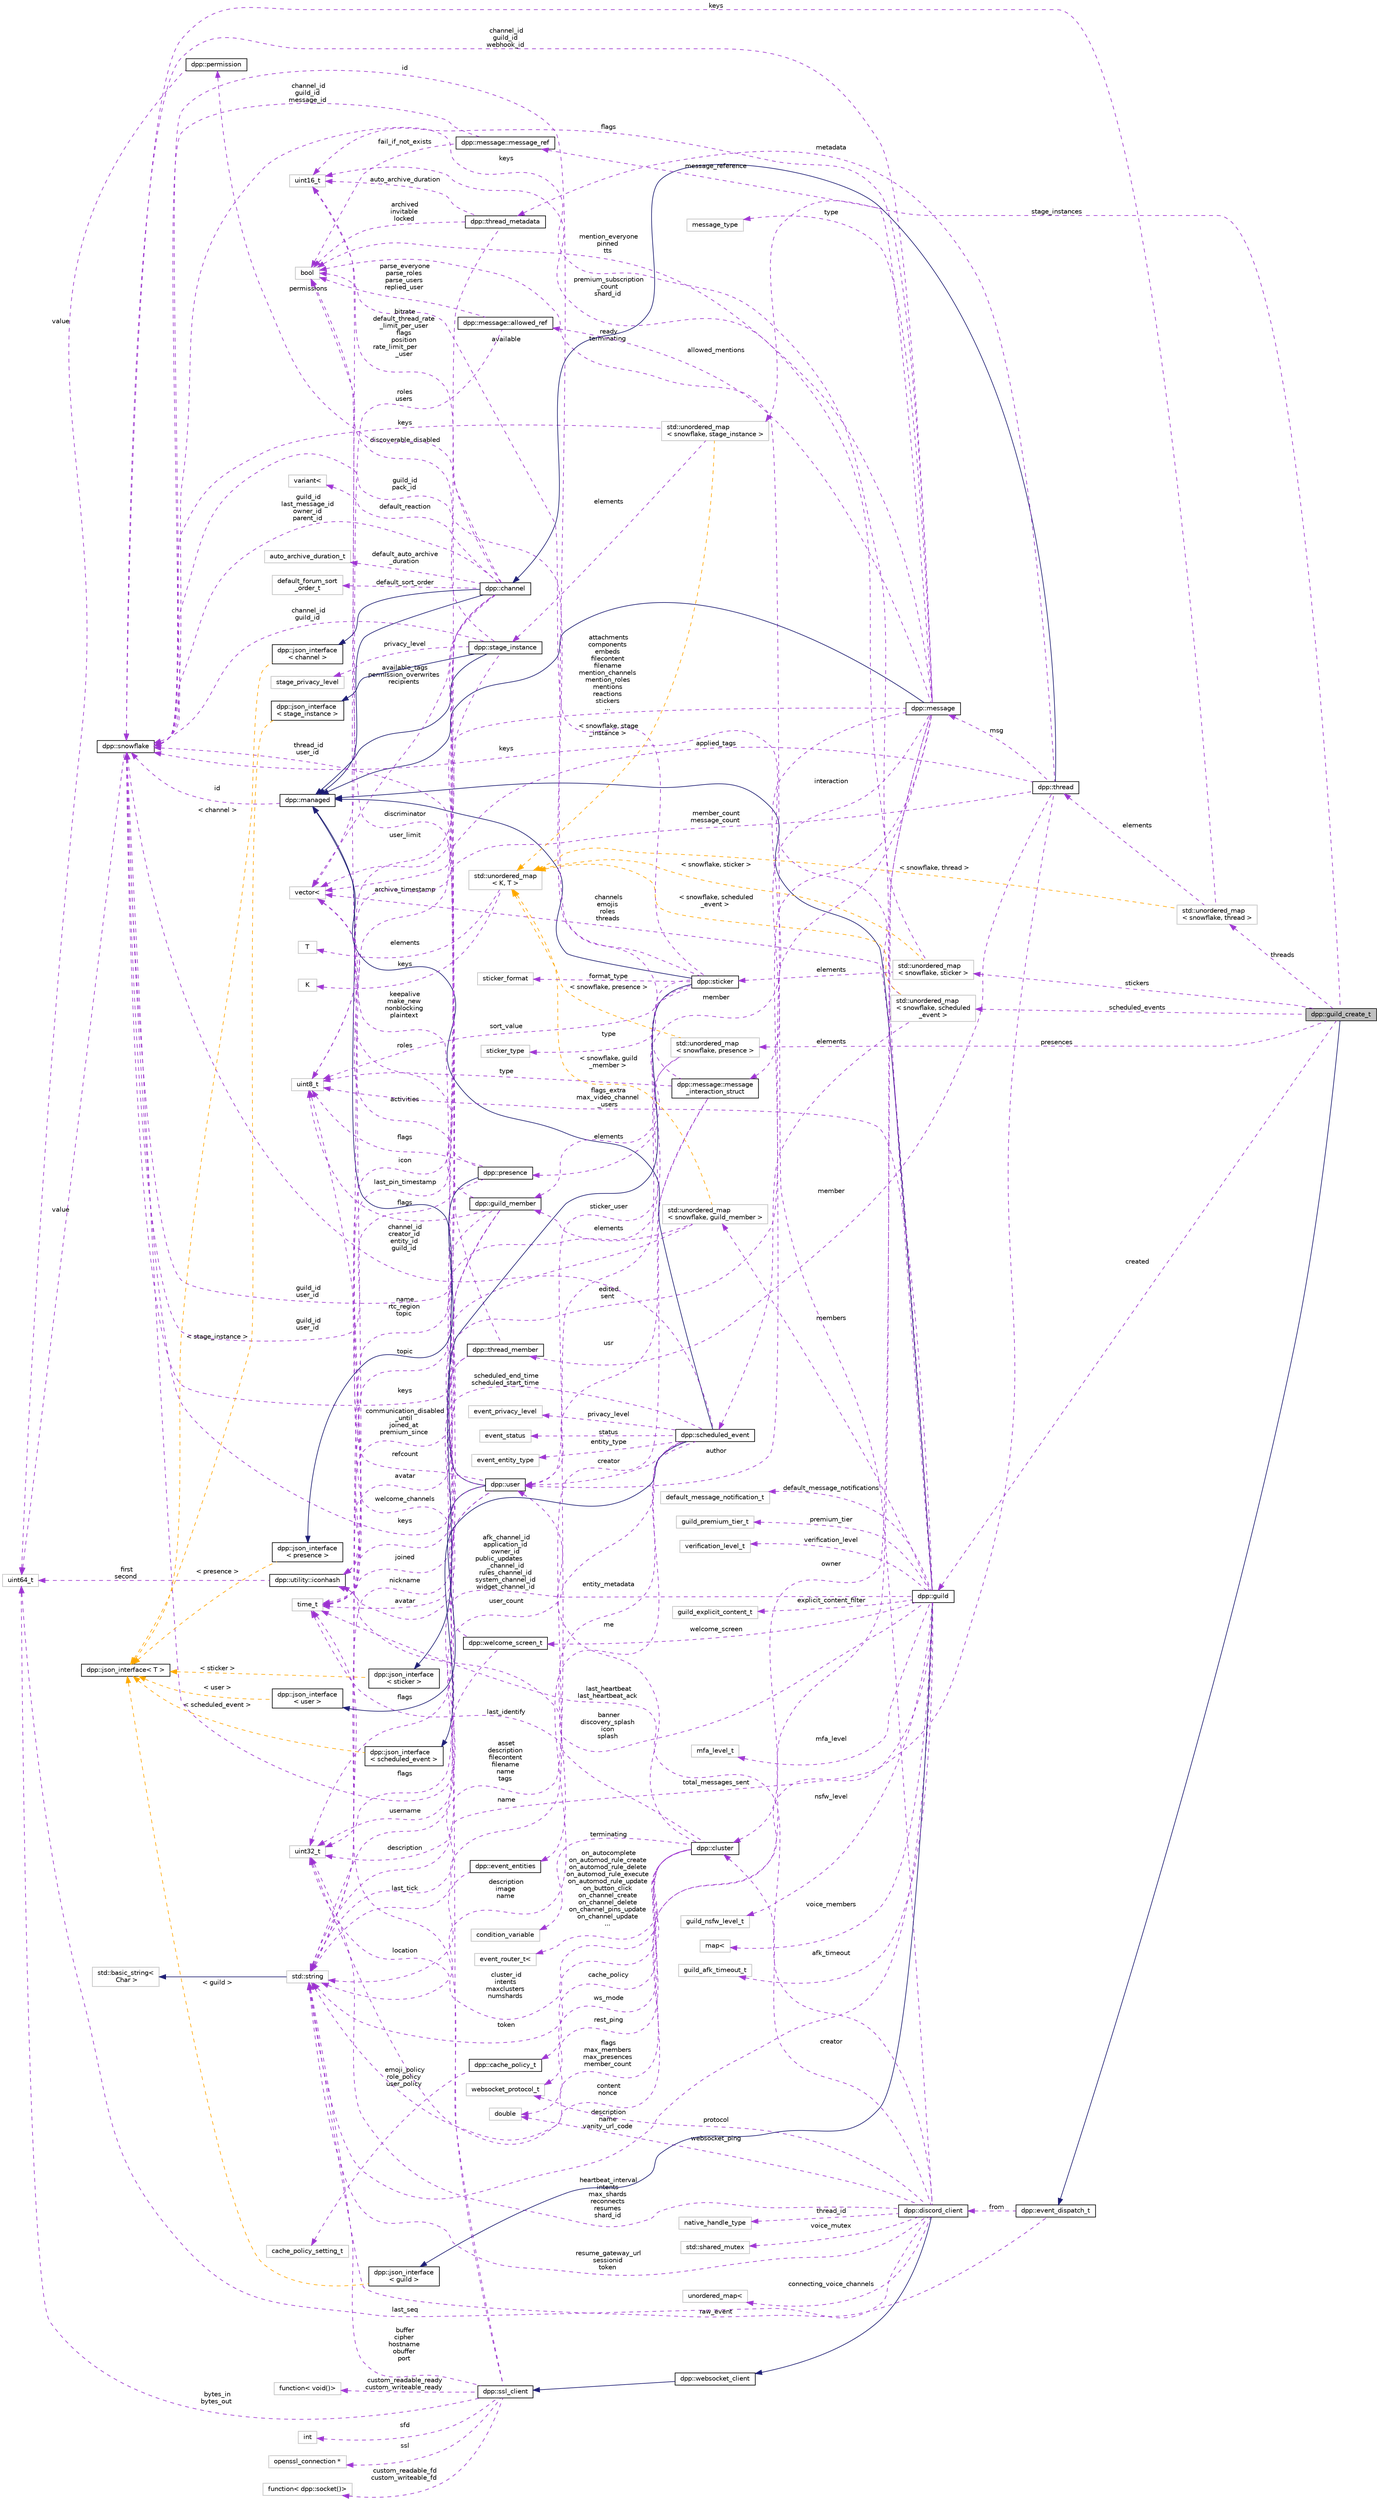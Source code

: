 digraph "dpp::guild_create_t"
{
 // INTERACTIVE_SVG=YES
 // LATEX_PDF_SIZE
  bgcolor="transparent";
  edge [fontname="Helvetica",fontsize="10",labelfontname="Helvetica",labelfontsize="10"];
  node [fontname="Helvetica",fontsize="10",shape=record];
  rankdir="LR";
  Node1 [label="dpp::guild_create_t",height=0.2,width=0.4,color="black", fillcolor="grey75", style="filled", fontcolor="black",tooltip="Create guild."];
  Node2 -> Node1 [dir="back",color="midnightblue",fontsize="10",style="solid",fontname="Helvetica"];
  Node2 [label="dpp::event_dispatch_t",height=0.2,width=0.4,color="black",URL="$structdpp_1_1event__dispatch__t.html",tooltip="Base event parameter struct. Each event you receive from the library will have its parameter derived ..."];
  Node3 -> Node2 [dir="back",color="darkorchid3",fontsize="10",style="dashed",label=" raw_event" ,fontname="Helvetica"];
  Node3 [label="std::string",height=0.2,width=0.4,color="grey75",tooltip=" "];
  Node4 -> Node3 [dir="back",color="midnightblue",fontsize="10",style="solid",fontname="Helvetica"];
  Node4 [label="std::basic_string\<\l Char \>",height=0.2,width=0.4,color="grey75",tooltip=" "];
  Node5 -> Node2 [dir="back",color="darkorchid3",fontsize="10",style="dashed",label=" from" ,fontname="Helvetica"];
  Node5 [label="dpp::discord_client",height=0.2,width=0.4,color="black",URL="$classdpp_1_1discord__client.html",tooltip="Implements a discord client. Each discord_client connects to one shard and derives from a websocket c..."];
  Node6 -> Node5 [dir="back",color="midnightblue",fontsize="10",style="solid",fontname="Helvetica"];
  Node6 [label="dpp::websocket_client",height=0.2,width=0.4,color="black",URL="$classdpp_1_1websocket__client.html",tooltip="Implements a websocket client based on the SSL client."];
  Node7 -> Node6 [dir="back",color="midnightblue",fontsize="10",style="solid",fontname="Helvetica"];
  Node7 [label="dpp::ssl_client",height=0.2,width=0.4,color="black",URL="$classdpp_1_1ssl__client.html",tooltip="Implements a simple non-blocking SSL stream client."];
  Node3 -> Node7 [dir="back",color="darkorchid3",fontsize="10",style="dashed",label=" buffer\ncipher\nhostname\nobuffer\nport" ,fontname="Helvetica"];
  Node8 -> Node7 [dir="back",color="darkorchid3",fontsize="10",style="dashed",label=" keepalive\nmake_new\nnonblocking\nplaintext" ,fontname="Helvetica"];
  Node8 [label="bool",height=0.2,width=0.4,color="grey75",tooltip=" "];
  Node9 -> Node7 [dir="back",color="darkorchid3",fontsize="10",style="dashed",label=" sfd" ,fontname="Helvetica"];
  Node9 [label="int",height=0.2,width=0.4,color="grey75",tooltip=" "];
  Node10 -> Node7 [dir="back",color="darkorchid3",fontsize="10",style="dashed",label=" ssl" ,fontname="Helvetica"];
  Node10 [label="openssl_connection *",height=0.2,width=0.4,color="grey75",tooltip=" "];
  Node11 -> Node7 [dir="back",color="darkorchid3",fontsize="10",style="dashed",label=" last_tick" ,fontname="Helvetica"];
  Node11 [label="time_t",height=0.2,width=0.4,color="grey75",tooltip=" "];
  Node12 -> Node7 [dir="back",color="darkorchid3",fontsize="10",style="dashed",label=" bytes_in\nbytes_out" ,fontname="Helvetica"];
  Node12 [label="uint64_t",height=0.2,width=0.4,color="grey75",tooltip=" "];
  Node13 -> Node7 [dir="back",color="darkorchid3",fontsize="10",style="dashed",label=" custom_readable_fd\ncustom_writeable_fd" ,fontname="Helvetica"];
  Node13 [label="function\< dpp::socket()\>",height=0.2,width=0.4,color="grey75",tooltip=" "];
  Node14 -> Node7 [dir="back",color="darkorchid3",fontsize="10",style="dashed",label=" custom_readable_ready\ncustom_writeable_ready" ,fontname="Helvetica"];
  Node14 [label="function\< void()\>",height=0.2,width=0.4,color="grey75",tooltip=" "];
  Node8 -> Node5 [dir="back",color="darkorchid3",fontsize="10",style="dashed",label=" ready\nterminating" ,fontname="Helvetica"];
  Node15 -> Node5 [dir="back",color="darkorchid3",fontsize="10",style="dashed",label=" creator" ,fontname="Helvetica"];
  Node15 [label="dpp::cluster",height=0.2,width=0.4,color="black",URL="$classdpp_1_1cluster.html",tooltip="The cluster class represents a group of shards and a command queue for sending and receiving commands..."];
  Node3 -> Node15 [dir="back",color="darkorchid3",fontsize="10",style="dashed",label=" token" ,fontname="Helvetica"];
  Node11 -> Node15 [dir="back",color="darkorchid3",fontsize="10",style="dashed",label=" last_identify" ,fontname="Helvetica"];
  Node16 -> Node15 [dir="back",color="darkorchid3",fontsize="10",style="dashed",label=" cluster_id\nintents\nmaxclusters\nnumshards" ,fontname="Helvetica"];
  Node16 [label="uint32_t",height=0.2,width=0.4,color="grey75",tooltip=" "];
  Node17 -> Node15 [dir="back",color="darkorchid3",fontsize="10",style="dashed",label=" rest_ping" ,fontname="Helvetica"];
  Node17 [label="double",height=0.2,width=0.4,color="grey75",tooltip=" "];
  Node18 -> Node15 [dir="back",color="darkorchid3",fontsize="10",style="dashed",label=" me" ,fontname="Helvetica"];
  Node18 [label="dpp::user",height=0.2,width=0.4,color="black",URL="$classdpp_1_1user.html",tooltip="Represents a user on discord. May or may not be a member of a dpp::guild."];
  Node19 -> Node18 [dir="back",color="midnightblue",fontsize="10",style="solid",fontname="Helvetica"];
  Node19 [label="dpp::managed",height=0.2,width=0.4,color="black",URL="$classdpp_1_1managed.html",tooltip="The managed class is the base class for various types that can be stored in a cache that are identifi..."];
  Node20 -> Node19 [dir="back",color="darkorchid3",fontsize="10",style="dashed",label=" id" ,fontname="Helvetica"];
  Node20 [label="dpp::snowflake",height=0.2,width=0.4,color="black",URL="$classdpp_1_1snowflake.html",tooltip="A container for a 64 bit unsigned value representing many things on discord. This value is known in d..."];
  Node12 -> Node20 [dir="back",color="darkorchid3",fontsize="10",style="dashed",label=" value" ,fontname="Helvetica"];
  Node21 -> Node18 [dir="back",color="midnightblue",fontsize="10",style="solid",fontname="Helvetica"];
  Node21 [label="dpp::json_interface\l\< user \>",height=0.2,width=0.4,color="black",URL="$structdpp_1_1json__interface.html",tooltip=" "];
  Node22 -> Node21 [dir="back",color="orange",fontsize="10",style="dashed",label=" \< user \>" ,fontname="Helvetica"];
  Node22 [label="dpp::json_interface\< T \>",height=0.2,width=0.4,color="black",URL="$structdpp_1_1json__interface.html",tooltip="Represents an interface for an object that can optionally implement functions for converting to and f..."];
  Node3 -> Node18 [dir="back",color="darkorchid3",fontsize="10",style="dashed",label=" username" ,fontname="Helvetica"];
  Node23 -> Node18 [dir="back",color="darkorchid3",fontsize="10",style="dashed",label=" avatar" ,fontname="Helvetica"];
  Node23 [label="dpp::utility::iconhash",height=0.2,width=0.4,color="black",URL="$structdpp_1_1utility_1_1iconhash.html",tooltip="Store a 128 bit icon hash (profile picture, server icon etc) as a 128 bit binary value made of two ui..."];
  Node12 -> Node23 [dir="back",color="darkorchid3",fontsize="10",style="dashed",label=" first\nsecond" ,fontname="Helvetica"];
  Node16 -> Node18 [dir="back",color="darkorchid3",fontsize="10",style="dashed",label=" flags" ,fontname="Helvetica"];
  Node24 -> Node18 [dir="back",color="darkorchid3",fontsize="10",style="dashed",label=" discriminator" ,fontname="Helvetica"];
  Node24 [label="uint16_t",height=0.2,width=0.4,color="grey75",tooltip=" "];
  Node25 -> Node18 [dir="back",color="darkorchid3",fontsize="10",style="dashed",label=" refcount" ,fontname="Helvetica"];
  Node25 [label="uint8_t",height=0.2,width=0.4,color="grey75",tooltip=" "];
  Node26 -> Node15 [dir="back",color="darkorchid3",fontsize="10",style="dashed",label=" cache_policy" ,fontname="Helvetica"];
  Node26 [label="dpp::cache_policy_t",height=0.2,width=0.4,color="black",URL="$structdpp_1_1cache__policy__t.html",tooltip="Represents the caching policy of the cluster."];
  Node27 -> Node26 [dir="back",color="darkorchid3",fontsize="10",style="dashed",label=" emoji_policy\nrole_policy\nuser_policy" ,fontname="Helvetica"];
  Node27 [label="cache_policy_setting_t",height=0.2,width=0.4,color="grey75",tooltip=" "];
  Node28 -> Node15 [dir="back",color="darkorchid3",fontsize="10",style="dashed",label=" ws_mode" ,fontname="Helvetica"];
  Node28 [label="websocket_protocol_t",height=0.2,width=0.4,color="grey75",tooltip=" "];
  Node29 -> Node15 [dir="back",color="darkorchid3",fontsize="10",style="dashed",label=" terminating" ,fontname="Helvetica"];
  Node29 [label="condition_variable",height=0.2,width=0.4,color="grey75",tooltip=" "];
  Node30 -> Node15 [dir="back",color="darkorchid3",fontsize="10",style="dashed",label=" on_autocomplete\non_automod_rule_create\non_automod_rule_delete\non_automod_rule_execute\non_automod_rule_update\non_button_click\non_channel_create\non_channel_delete\non_channel_pins_update\non_channel_update\n..." ,fontname="Helvetica"];
  Node30 [label="event_router_t\<",height=0.2,width=0.4,color="grey75",tooltip=" "];
  Node16 -> Node5 [dir="back",color="darkorchid3",fontsize="10",style="dashed",label=" heartbeat_interval\nintents\nmax_shards\nreconnects\nresumes\nshard_id" ,fontname="Helvetica"];
  Node11 -> Node5 [dir="back",color="darkorchid3",fontsize="10",style="dashed",label=" last_heartbeat\nlast_heartbeat_ack" ,fontname="Helvetica"];
  Node31 -> Node5 [dir="back",color="darkorchid3",fontsize="10",style="dashed",label=" thread_id" ,fontname="Helvetica"];
  Node31 [label="native_handle_type",height=0.2,width=0.4,color="grey75",tooltip=" "];
  Node12 -> Node5 [dir="back",color="darkorchid3",fontsize="10",style="dashed",label=" last_seq" ,fontname="Helvetica"];
  Node3 -> Node5 [dir="back",color="darkorchid3",fontsize="10",style="dashed",label=" resume_gateway_url\nsessionid\ntoken" ,fontname="Helvetica"];
  Node32 -> Node5 [dir="back",color="darkorchid3",fontsize="10",style="dashed",label=" voice_mutex" ,fontname="Helvetica"];
  Node32 [label="std::shared_mutex",height=0.2,width=0.4,color="grey75",tooltip=" "];
  Node17 -> Node5 [dir="back",color="darkorchid3",fontsize="10",style="dashed",label=" websocket_ping" ,fontname="Helvetica"];
  Node28 -> Node5 [dir="back",color="darkorchid3",fontsize="10",style="dashed",label=" protocol" ,fontname="Helvetica"];
  Node33 -> Node5 [dir="back",color="darkorchid3",fontsize="10",style="dashed",label=" connecting_voice_channels" ,fontname="Helvetica"];
  Node33 [label="unordered_map\<",height=0.2,width=0.4,color="grey75",tooltip=" "];
  Node34 -> Node1 [dir="back",color="darkorchid3",fontsize="10",style="dashed",label=" created" ,fontname="Helvetica"];
  Node34 [label="dpp::guild",height=0.2,width=0.4,color="black",URL="$classdpp_1_1guild.html",tooltip="Represents a guild on Discord (AKA a server)"];
  Node19 -> Node34 [dir="back",color="midnightblue",fontsize="10",style="solid",fontname="Helvetica"];
  Node35 -> Node34 [dir="back",color="midnightblue",fontsize="10",style="solid",fontname="Helvetica"];
  Node35 [label="dpp::json_interface\l\< guild \>",height=0.2,width=0.4,color="black",URL="$structdpp_1_1json__interface.html",tooltip=" "];
  Node22 -> Node35 [dir="back",color="orange",fontsize="10",style="dashed",label=" \< guild \>" ,fontname="Helvetica"];
  Node3 -> Node34 [dir="back",color="darkorchid3",fontsize="10",style="dashed",label=" description\nname\nvanity_url_code" ,fontname="Helvetica"];
  Node36 -> Node34 [dir="back",color="darkorchid3",fontsize="10",style="dashed",label=" channels\nemojis\nroles\nthreads" ,fontname="Helvetica"];
  Node36 [label="vector\<",height=0.2,width=0.4,color="grey75",tooltip=" "];
  Node37 -> Node34 [dir="back",color="darkorchid3",fontsize="10",style="dashed",label=" voice_members" ,fontname="Helvetica"];
  Node37 [label="map\<",height=0.2,width=0.4,color="grey75",tooltip=" "];
  Node38 -> Node34 [dir="back",color="darkorchid3",fontsize="10",style="dashed",label=" members" ,fontname="Helvetica"];
  Node38 [label="std::unordered_map\l\< snowflake, guild_member \>",height=0.2,width=0.4,color="grey75",tooltip=" "];
  Node20 -> Node38 [dir="back",color="darkorchid3",fontsize="10",style="dashed",label=" keys" ,fontname="Helvetica"];
  Node39 -> Node38 [dir="back",color="darkorchid3",fontsize="10",style="dashed",label=" elements" ,fontname="Helvetica"];
  Node39 [label="dpp::guild_member",height=0.2,width=0.4,color="black",URL="$classdpp_1_1guild__member.html",tooltip="Represents dpp::user membership upon a dpp::guild. This contains the user's nickname,..."];
  Node3 -> Node39 [dir="back",color="darkorchid3",fontsize="10",style="dashed",label=" nickname" ,fontname="Helvetica"];
  Node36 -> Node39 [dir="back",color="darkorchid3",fontsize="10",style="dashed",label=" roles" ,fontname="Helvetica"];
  Node20 -> Node39 [dir="back",color="darkorchid3",fontsize="10",style="dashed",label=" guild_id\nuser_id" ,fontname="Helvetica"];
  Node23 -> Node39 [dir="back",color="darkorchid3",fontsize="10",style="dashed",label=" avatar" ,fontname="Helvetica"];
  Node11 -> Node39 [dir="back",color="darkorchid3",fontsize="10",style="dashed",label=" communication_disabled\l_until\njoined_at\npremium_since" ,fontname="Helvetica"];
  Node25 -> Node39 [dir="back",color="darkorchid3",fontsize="10",style="dashed",label=" flags" ,fontname="Helvetica"];
  Node40 -> Node38 [dir="back",color="orange",fontsize="10",style="dashed",label=" \< snowflake, guild\l_member \>" ,fontname="Helvetica"];
  Node40 [label="std::unordered_map\l\< K, T \>",height=0.2,width=0.4,color="grey75",tooltip=" "];
  Node41 -> Node40 [dir="back",color="darkorchid3",fontsize="10",style="dashed",label=" keys" ,fontname="Helvetica"];
  Node41 [label="K",height=0.2,width=0.4,color="grey75",tooltip=" "];
  Node42 -> Node40 [dir="back",color="darkorchid3",fontsize="10",style="dashed",label=" elements" ,fontname="Helvetica"];
  Node42 [label="T",height=0.2,width=0.4,color="grey75",tooltip=" "];
  Node43 -> Node34 [dir="back",color="darkorchid3",fontsize="10",style="dashed",label=" welcome_screen" ,fontname="Helvetica"];
  Node43 [label="dpp::welcome_screen_t",height=0.2,width=0.4,color="black",URL="$structdpp_1_1welcome__screen__t.html",tooltip="Defines a server's welcome screen."];
  Node3 -> Node43 [dir="back",color="darkorchid3",fontsize="10",style="dashed",label=" description" ,fontname="Helvetica"];
  Node36 -> Node43 [dir="back",color="darkorchid3",fontsize="10",style="dashed",label=" welcome_channels" ,fontname="Helvetica"];
  Node23 -> Node34 [dir="back",color="darkorchid3",fontsize="10",style="dashed",label=" banner\ndiscovery_splash\nicon\nsplash" ,fontname="Helvetica"];
  Node20 -> Node34 [dir="back",color="darkorchid3",fontsize="10",style="dashed",label=" afk_channel_id\napplication_id\nowner_id\npublic_updates\l_channel_id\nrules_channel_id\nsystem_channel_id\nwidget_channel_id" ,fontname="Helvetica"];
  Node16 -> Node34 [dir="back",color="darkorchid3",fontsize="10",style="dashed",label=" flags\nmax_members\nmax_presences\nmember_count" ,fontname="Helvetica"];
  Node24 -> Node34 [dir="back",color="darkorchid3",fontsize="10",style="dashed",label=" premium_subscription\l_count\nshard_id" ,fontname="Helvetica"];
  Node44 -> Node34 [dir="back",color="darkorchid3",fontsize="10",style="dashed",label=" afk_timeout" ,fontname="Helvetica"];
  Node44 [label="guild_afk_timeout_t",height=0.2,width=0.4,color="grey75",tooltip=" "];
  Node25 -> Node34 [dir="back",color="darkorchid3",fontsize="10",style="dashed",label=" flags_extra\nmax_video_channel\l_users" ,fontname="Helvetica"];
  Node45 -> Node34 [dir="back",color="darkorchid3",fontsize="10",style="dashed",label=" default_message_notifications" ,fontname="Helvetica"];
  Node45 [label="default_message_notification_t",height=0.2,width=0.4,color="grey75",tooltip=" "];
  Node46 -> Node34 [dir="back",color="darkorchid3",fontsize="10",style="dashed",label=" premium_tier" ,fontname="Helvetica"];
  Node46 [label="guild_premium_tier_t",height=0.2,width=0.4,color="grey75",tooltip=" "];
  Node47 -> Node34 [dir="back",color="darkorchid3",fontsize="10",style="dashed",label=" verification_level" ,fontname="Helvetica"];
  Node47 [label="verification_level_t",height=0.2,width=0.4,color="grey75",tooltip=" "];
  Node48 -> Node34 [dir="back",color="darkorchid3",fontsize="10",style="dashed",label=" explicit_content_filter" ,fontname="Helvetica"];
  Node48 [label="guild_explicit_content_t",height=0.2,width=0.4,color="grey75",tooltip=" "];
  Node49 -> Node34 [dir="back",color="darkorchid3",fontsize="10",style="dashed",label=" mfa_level" ,fontname="Helvetica"];
  Node49 [label="mfa_level_t",height=0.2,width=0.4,color="grey75",tooltip=" "];
  Node50 -> Node34 [dir="back",color="darkorchid3",fontsize="10",style="dashed",label=" nsfw_level" ,fontname="Helvetica"];
  Node50 [label="guild_nsfw_level_t",height=0.2,width=0.4,color="grey75",tooltip=" "];
  Node51 -> Node1 [dir="back",color="darkorchid3",fontsize="10",style="dashed",label=" presences" ,fontname="Helvetica"];
  Node51 [label="std::unordered_map\l\< snowflake, presence \>",height=0.2,width=0.4,color="grey75",tooltip=" "];
  Node20 -> Node51 [dir="back",color="darkorchid3",fontsize="10",style="dashed",label=" keys" ,fontname="Helvetica"];
  Node52 -> Node51 [dir="back",color="darkorchid3",fontsize="10",style="dashed",label=" elements" ,fontname="Helvetica"];
  Node52 [label="dpp::presence",height=0.2,width=0.4,color="black",URL="$classdpp_1_1presence.html",tooltip="Represents user presence, e.g. what game they are playing and if they are online."];
  Node53 -> Node52 [dir="back",color="midnightblue",fontsize="10",style="solid",fontname="Helvetica"];
  Node53 [label="dpp::json_interface\l\< presence \>",height=0.2,width=0.4,color="black",URL="$structdpp_1_1json__interface.html",tooltip=" "];
  Node22 -> Node53 [dir="back",color="orange",fontsize="10",style="dashed",label=" \< presence \>" ,fontname="Helvetica"];
  Node20 -> Node52 [dir="back",color="darkorchid3",fontsize="10",style="dashed",label=" guild_id\nuser_id" ,fontname="Helvetica"];
  Node25 -> Node52 [dir="back",color="darkorchid3",fontsize="10",style="dashed",label=" flags" ,fontname="Helvetica"];
  Node36 -> Node52 [dir="back",color="darkorchid3",fontsize="10",style="dashed",label=" activities" ,fontname="Helvetica"];
  Node40 -> Node51 [dir="back",color="orange",fontsize="10",style="dashed",label=" \< snowflake, presence \>" ,fontname="Helvetica"];
  Node54 -> Node1 [dir="back",color="darkorchid3",fontsize="10",style="dashed",label=" scheduled_events" ,fontname="Helvetica"];
  Node54 [label="std::unordered_map\l\< snowflake, scheduled\l_event \>",height=0.2,width=0.4,color="grey75",tooltip=" "];
  Node20 -> Node54 [dir="back",color="darkorchid3",fontsize="10",style="dashed",label=" keys" ,fontname="Helvetica"];
  Node55 -> Node54 [dir="back",color="darkorchid3",fontsize="10",style="dashed",label=" elements" ,fontname="Helvetica"];
  Node55 [label="dpp::scheduled_event",height=0.2,width=0.4,color="black",URL="$structdpp_1_1scheduled__event.html",tooltip="A scheduled event."];
  Node19 -> Node55 [dir="back",color="midnightblue",fontsize="10",style="solid",fontname="Helvetica"];
  Node56 -> Node55 [dir="back",color="midnightblue",fontsize="10",style="solid",fontname="Helvetica"];
  Node56 [label="dpp::json_interface\l\< scheduled_event \>",height=0.2,width=0.4,color="black",URL="$structdpp_1_1json__interface.html",tooltip=" "];
  Node22 -> Node56 [dir="back",color="orange",fontsize="10",style="dashed",label=" \< scheduled_event \>" ,fontname="Helvetica"];
  Node20 -> Node55 [dir="back",color="darkorchid3",fontsize="10",style="dashed",label=" channel_id\ncreator_id\nentity_id\nguild_id" ,fontname="Helvetica"];
  Node3 -> Node55 [dir="back",color="darkorchid3",fontsize="10",style="dashed",label=" description\nimage\nname" ,fontname="Helvetica"];
  Node11 -> Node55 [dir="back",color="darkorchid3",fontsize="10",style="dashed",label=" scheduled_end_time\nscheduled_start_time" ,fontname="Helvetica"];
  Node57 -> Node55 [dir="back",color="darkorchid3",fontsize="10",style="dashed",label=" privacy_level" ,fontname="Helvetica"];
  Node57 [label="event_privacy_level",height=0.2,width=0.4,color="grey75",tooltip=" "];
  Node58 -> Node55 [dir="back",color="darkorchid3",fontsize="10",style="dashed",label=" status" ,fontname="Helvetica"];
  Node58 [label="event_status",height=0.2,width=0.4,color="grey75",tooltip=" "];
  Node59 -> Node55 [dir="back",color="darkorchid3",fontsize="10",style="dashed",label=" entity_type" ,fontname="Helvetica"];
  Node59 [label="event_entity_type",height=0.2,width=0.4,color="grey75",tooltip=" "];
  Node60 -> Node55 [dir="back",color="darkorchid3",fontsize="10",style="dashed",label=" entity_metadata" ,fontname="Helvetica"];
  Node60 [label="dpp::event_entities",height=0.2,width=0.4,color="black",URL="$structdpp_1_1event__entities.html",tooltip="Entities for the event."];
  Node3 -> Node60 [dir="back",color="darkorchid3",fontsize="10",style="dashed",label=" location" ,fontname="Helvetica"];
  Node18 -> Node55 [dir="back",color="darkorchid3",fontsize="10",style="dashed",label=" creator" ,fontname="Helvetica"];
  Node16 -> Node55 [dir="back",color="darkorchid3",fontsize="10",style="dashed",label=" user_count" ,fontname="Helvetica"];
  Node40 -> Node54 [dir="back",color="orange",fontsize="10",style="dashed",label=" \< snowflake, scheduled\l_event \>" ,fontname="Helvetica"];
  Node61 -> Node1 [dir="back",color="darkorchid3",fontsize="10",style="dashed",label=" stage_instances" ,fontname="Helvetica"];
  Node61 [label="std::unordered_map\l\< snowflake, stage_instance \>",height=0.2,width=0.4,color="grey75",tooltip=" "];
  Node20 -> Node61 [dir="back",color="darkorchid3",fontsize="10",style="dashed",label=" keys" ,fontname="Helvetica"];
  Node62 -> Node61 [dir="back",color="darkorchid3",fontsize="10",style="dashed",label=" elements" ,fontname="Helvetica"];
  Node62 [label="dpp::stage_instance",height=0.2,width=0.4,color="black",URL="$structdpp_1_1stage__instance.html",tooltip="A stage instance. Stage instances are like a conference facility, with moderators/speakers and listen..."];
  Node19 -> Node62 [dir="back",color="midnightblue",fontsize="10",style="solid",fontname="Helvetica"];
  Node63 -> Node62 [dir="back",color="midnightblue",fontsize="10",style="solid",fontname="Helvetica"];
  Node63 [label="dpp::json_interface\l\< stage_instance \>",height=0.2,width=0.4,color="black",URL="$structdpp_1_1json__interface.html",tooltip=" "];
  Node22 -> Node63 [dir="back",color="orange",fontsize="10",style="dashed",label=" \< stage_instance \>" ,fontname="Helvetica"];
  Node20 -> Node62 [dir="back",color="darkorchid3",fontsize="10",style="dashed",label=" channel_id\nguild_id" ,fontname="Helvetica"];
  Node3 -> Node62 [dir="back",color="darkorchid3",fontsize="10",style="dashed",label=" topic" ,fontname="Helvetica"];
  Node64 -> Node62 [dir="back",color="darkorchid3",fontsize="10",style="dashed",label=" privacy_level" ,fontname="Helvetica"];
  Node64 [label="stage_privacy_level",height=0.2,width=0.4,color="grey75",tooltip=" "];
  Node8 -> Node62 [dir="back",color="darkorchid3",fontsize="10",style="dashed",label=" discoverable_disabled" ,fontname="Helvetica"];
  Node40 -> Node61 [dir="back",color="orange",fontsize="10",style="dashed",label=" \< snowflake, stage\l_instance \>" ,fontname="Helvetica"];
  Node65 -> Node1 [dir="back",color="darkorchid3",fontsize="10",style="dashed",label=" threads" ,fontname="Helvetica"];
  Node65 [label="std::unordered_map\l\< snowflake, thread \>",height=0.2,width=0.4,color="grey75",tooltip=" "];
  Node20 -> Node65 [dir="back",color="darkorchid3",fontsize="10",style="dashed",label=" keys" ,fontname="Helvetica"];
  Node66 -> Node65 [dir="back",color="darkorchid3",fontsize="10",style="dashed",label=" elements" ,fontname="Helvetica"];
  Node66 [label="dpp::thread",height=0.2,width=0.4,color="black",URL="$classdpp_1_1thread.html",tooltip="A definition of a discord thread. A thread is a superset of a channel. Not to be confused with std::t..."];
  Node67 -> Node66 [dir="back",color="midnightblue",fontsize="10",style="solid",fontname="Helvetica"];
  Node67 [label="dpp::channel",height=0.2,width=0.4,color="black",URL="$classdpp_1_1channel.html",tooltip="A definition of a discord channel. There are one of these for every channel type except threads...."];
  Node19 -> Node67 [dir="back",color="midnightblue",fontsize="10",style="solid",fontname="Helvetica"];
  Node68 -> Node67 [dir="back",color="midnightblue",fontsize="10",style="solid",fontname="Helvetica"];
  Node68 [label="dpp::json_interface\l\< channel \>",height=0.2,width=0.4,color="black",URL="$structdpp_1_1json__interface.html",tooltip=" "];
  Node22 -> Node68 [dir="back",color="orange",fontsize="10",style="dashed",label=" \< channel \>" ,fontname="Helvetica"];
  Node3 -> Node67 [dir="back",color="darkorchid3",fontsize="10",style="dashed",label=" name\nrtc_region\ntopic" ,fontname="Helvetica"];
  Node36 -> Node67 [dir="back",color="darkorchid3",fontsize="10",style="dashed",label=" available_tags\npermission_overwrites\nrecipients" ,fontname="Helvetica"];
  Node69 -> Node67 [dir="back",color="darkorchid3",fontsize="10",style="dashed",label=" default_reaction" ,fontname="Helvetica"];
  Node69 [label="variant\<",height=0.2,width=0.4,color="grey75",tooltip=" "];
  Node23 -> Node67 [dir="back",color="darkorchid3",fontsize="10",style="dashed",label=" icon" ,fontname="Helvetica"];
  Node20 -> Node67 [dir="back",color="darkorchid3",fontsize="10",style="dashed",label=" guild_id\nlast_message_id\nowner_id\nparent_id" ,fontname="Helvetica"];
  Node11 -> Node67 [dir="back",color="darkorchid3",fontsize="10",style="dashed",label=" last_pin_timestamp" ,fontname="Helvetica"];
  Node70 -> Node67 [dir="back",color="darkorchid3",fontsize="10",style="dashed",label=" permissions" ,fontname="Helvetica"];
  Node70 [label="dpp::permission",height=0.2,width=0.4,color="black",URL="$classdpp_1_1permission.html",tooltip="Represents a permission bitmask (refer to enum dpp::permissions) which are hold in an uint64_t."];
  Node12 -> Node70 [dir="back",color="darkorchid3",fontsize="10",style="dashed",label=" value" ,fontname="Helvetica"];
  Node24 -> Node67 [dir="back",color="darkorchid3",fontsize="10",style="dashed",label=" bitrate\ndefault_thread_rate\l_limit_per_user\nflags\nposition\nrate_limit_per\l_user" ,fontname="Helvetica"];
  Node71 -> Node67 [dir="back",color="darkorchid3",fontsize="10",style="dashed",label=" default_auto_archive\l_duration" ,fontname="Helvetica"];
  Node71 [label="auto_archive_duration_t",height=0.2,width=0.4,color="grey75",tooltip=" "];
  Node72 -> Node67 [dir="back",color="darkorchid3",fontsize="10",style="dashed",label=" default_sort_order" ,fontname="Helvetica"];
  Node72 [label="default_forum_sort\l_order_t",height=0.2,width=0.4,color="grey75",tooltip=" "];
  Node25 -> Node67 [dir="back",color="darkorchid3",fontsize="10",style="dashed",label=" user_limit" ,fontname="Helvetica"];
  Node73 -> Node66 [dir="back",color="darkorchid3",fontsize="10",style="dashed",label=" member" ,fontname="Helvetica"];
  Node73 [label="dpp::thread_member",height=0.2,width=0.4,color="black",URL="$structdpp_1_1thread__member.html",tooltip="represents membership of a user with a thread"];
  Node20 -> Node73 [dir="back",color="darkorchid3",fontsize="10",style="dashed",label=" thread_id\nuser_id" ,fontname="Helvetica"];
  Node11 -> Node73 [dir="back",color="darkorchid3",fontsize="10",style="dashed",label=" joined" ,fontname="Helvetica"];
  Node16 -> Node73 [dir="back",color="darkorchid3",fontsize="10",style="dashed",label=" flags" ,fontname="Helvetica"];
  Node74 -> Node66 [dir="back",color="darkorchid3",fontsize="10",style="dashed",label=" metadata" ,fontname="Helvetica"];
  Node74 [label="dpp::thread_metadata",height=0.2,width=0.4,color="black",URL="$structdpp_1_1thread__metadata.html",tooltip="metadata for threads"];
  Node11 -> Node74 [dir="back",color="darkorchid3",fontsize="10",style="dashed",label=" archive_timestamp" ,fontname="Helvetica"];
  Node24 -> Node74 [dir="back",color="darkorchid3",fontsize="10",style="dashed",label=" auto_archive_duration" ,fontname="Helvetica"];
  Node8 -> Node74 [dir="back",color="darkorchid3",fontsize="10",style="dashed",label=" archived\ninvitable\nlocked" ,fontname="Helvetica"];
  Node75 -> Node66 [dir="back",color="darkorchid3",fontsize="10",style="dashed",label=" msg" ,fontname="Helvetica"];
  Node75 [label="dpp::message",height=0.2,width=0.4,color="black",URL="$structdpp_1_1message.html",tooltip="Represents messages sent and received on Discord."];
  Node19 -> Node75 [dir="back",color="midnightblue",fontsize="10",style="solid",fontname="Helvetica"];
  Node20 -> Node75 [dir="back",color="darkorchid3",fontsize="10",style="dashed",label=" channel_id\nguild_id\nwebhook_id" ,fontname="Helvetica"];
  Node18 -> Node75 [dir="back",color="darkorchid3",fontsize="10",style="dashed",label=" author" ,fontname="Helvetica"];
  Node39 -> Node75 [dir="back",color="darkorchid3",fontsize="10",style="dashed",label=" member" ,fontname="Helvetica"];
  Node3 -> Node75 [dir="back",color="darkorchid3",fontsize="10",style="dashed",label=" content\nnonce" ,fontname="Helvetica"];
  Node36 -> Node75 [dir="back",color="darkorchid3",fontsize="10",style="dashed",label=" attachments\ncomponents\nembeds\nfilecontent\nfilename\nmention_channels\nmention_roles\nmentions\nreactions\nstickers\n..." ,fontname="Helvetica"];
  Node11 -> Node75 [dir="back",color="darkorchid3",fontsize="10",style="dashed",label=" edited\nsent" ,fontname="Helvetica"];
  Node76 -> Node75 [dir="back",color="darkorchid3",fontsize="10",style="dashed",label=" message_reference" ,fontname="Helvetica"];
  Node76 [label="dpp::message::message_ref",height=0.2,width=0.4,color="black",URL="$structdpp_1_1message_1_1message__ref.html",tooltip="Reference to another message, e.g. a reply."];
  Node20 -> Node76 [dir="back",color="darkorchid3",fontsize="10",style="dashed",label=" channel_id\nguild_id\nmessage_id" ,fontname="Helvetica"];
  Node8 -> Node76 [dir="back",color="darkorchid3",fontsize="10",style="dashed",label=" fail_if_not_exists" ,fontname="Helvetica"];
  Node77 -> Node75 [dir="back",color="darkorchid3",fontsize="10",style="dashed",label=" interaction" ,fontname="Helvetica"];
  Node77 [label="dpp::message::message\l_interaction_struct",height=0.2,width=0.4,color="black",URL="$structdpp_1_1message_1_1message__interaction__struct.html",tooltip="Reference to an interaction."];
  Node20 -> Node77 [dir="back",color="darkorchid3",fontsize="10",style="dashed",label=" id" ,fontname="Helvetica"];
  Node25 -> Node77 [dir="back",color="darkorchid3",fontsize="10",style="dashed",label=" type" ,fontname="Helvetica"];
  Node3 -> Node77 [dir="back",color="darkorchid3",fontsize="10",style="dashed",label=" name" ,fontname="Helvetica"];
  Node18 -> Node77 [dir="back",color="darkorchid3",fontsize="10",style="dashed",label=" usr" ,fontname="Helvetica"];
  Node78 -> Node75 [dir="back",color="darkorchid3",fontsize="10",style="dashed",label=" allowed_mentions" ,fontname="Helvetica"];
  Node78 [label="dpp::message::allowed_ref",height=0.2,width=0.4,color="black",URL="$structdpp_1_1message_1_1allowed__ref.html",tooltip="Allowed mentions details."];
  Node8 -> Node78 [dir="back",color="darkorchid3",fontsize="10",style="dashed",label=" parse_everyone\nparse_roles\nparse_users\nreplied_user" ,fontname="Helvetica"];
  Node36 -> Node78 [dir="back",color="darkorchid3",fontsize="10",style="dashed",label=" roles\nusers" ,fontname="Helvetica"];
  Node15 -> Node75 [dir="back",color="darkorchid3",fontsize="10",style="dashed",label=" owner" ,fontname="Helvetica"];
  Node79 -> Node75 [dir="back",color="darkorchid3",fontsize="10",style="dashed",label=" type" ,fontname="Helvetica"];
  Node79 [label="message_type",height=0.2,width=0.4,color="grey75",tooltip=" "];
  Node24 -> Node75 [dir="back",color="darkorchid3",fontsize="10",style="dashed",label=" flags" ,fontname="Helvetica"];
  Node8 -> Node75 [dir="back",color="darkorchid3",fontsize="10",style="dashed",label=" mention_everyone\npinned\ntts" ,fontname="Helvetica"];
  Node36 -> Node66 [dir="back",color="darkorchid3",fontsize="10",style="dashed",label=" applied_tags" ,fontname="Helvetica"];
  Node16 -> Node66 [dir="back",color="darkorchid3",fontsize="10",style="dashed",label=" total_messages_sent" ,fontname="Helvetica"];
  Node25 -> Node66 [dir="back",color="darkorchid3",fontsize="10",style="dashed",label=" member_count\nmessage_count" ,fontname="Helvetica"];
  Node40 -> Node65 [dir="back",color="orange",fontsize="10",style="dashed",label=" \< snowflake, thread \>" ,fontname="Helvetica"];
  Node80 -> Node1 [dir="back",color="darkorchid3",fontsize="10",style="dashed",label=" stickers" ,fontname="Helvetica"];
  Node80 [label="std::unordered_map\l\< snowflake, sticker \>",height=0.2,width=0.4,color="grey75",tooltip=" "];
  Node20 -> Node80 [dir="back",color="darkorchid3",fontsize="10",style="dashed",label=" keys" ,fontname="Helvetica"];
  Node81 -> Node80 [dir="back",color="darkorchid3",fontsize="10",style="dashed",label=" elements" ,fontname="Helvetica"];
  Node81 [label="dpp::sticker",height=0.2,width=0.4,color="black",URL="$structdpp_1_1sticker.html",tooltip="Represents stickers received in messages."];
  Node19 -> Node81 [dir="back",color="midnightblue",fontsize="10",style="solid",fontname="Helvetica"];
  Node82 -> Node81 [dir="back",color="midnightblue",fontsize="10",style="solid",fontname="Helvetica"];
  Node82 [label="dpp::json_interface\l\< sticker \>",height=0.2,width=0.4,color="black",URL="$structdpp_1_1json__interface.html",tooltip=" "];
  Node22 -> Node82 [dir="back",color="orange",fontsize="10",style="dashed",label=" \< sticker \>" ,fontname="Helvetica"];
  Node20 -> Node81 [dir="back",color="darkorchid3",fontsize="10",style="dashed",label=" guild_id\npack_id" ,fontname="Helvetica"];
  Node3 -> Node81 [dir="back",color="darkorchid3",fontsize="10",style="dashed",label=" asset\ndescription\nfilecontent\nfilename\nname\ntags" ,fontname="Helvetica"];
  Node83 -> Node81 [dir="back",color="darkorchid3",fontsize="10",style="dashed",label=" type" ,fontname="Helvetica"];
  Node83 [label="sticker_type",height=0.2,width=0.4,color="grey75",tooltip=" "];
  Node84 -> Node81 [dir="back",color="darkorchid3",fontsize="10",style="dashed",label=" format_type" ,fontname="Helvetica"];
  Node84 [label="sticker_format",height=0.2,width=0.4,color="grey75",tooltip=" "];
  Node8 -> Node81 [dir="back",color="darkorchid3",fontsize="10",style="dashed",label=" available" ,fontname="Helvetica"];
  Node18 -> Node81 [dir="back",color="darkorchid3",fontsize="10",style="dashed",label=" sticker_user" ,fontname="Helvetica"];
  Node25 -> Node81 [dir="back",color="darkorchid3",fontsize="10",style="dashed",label=" sort_value" ,fontname="Helvetica"];
  Node40 -> Node80 [dir="back",color="orange",fontsize="10",style="dashed",label=" \< snowflake, sticker \>" ,fontname="Helvetica"];
}
